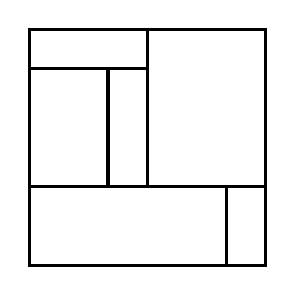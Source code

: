 \begin{tikzpicture}[very thick, scale=.5]
    \draw (0,5) rectangle (3,6);
    \draw (0,2) rectangle (2,5);
    \draw (2,2) rectangle (3,5);
    \draw (3,2) rectangle (6,6);
    \draw (0,0) rectangle (5,2);
    \draw (5,0) rectangle (6,2);
\end{tikzpicture}
